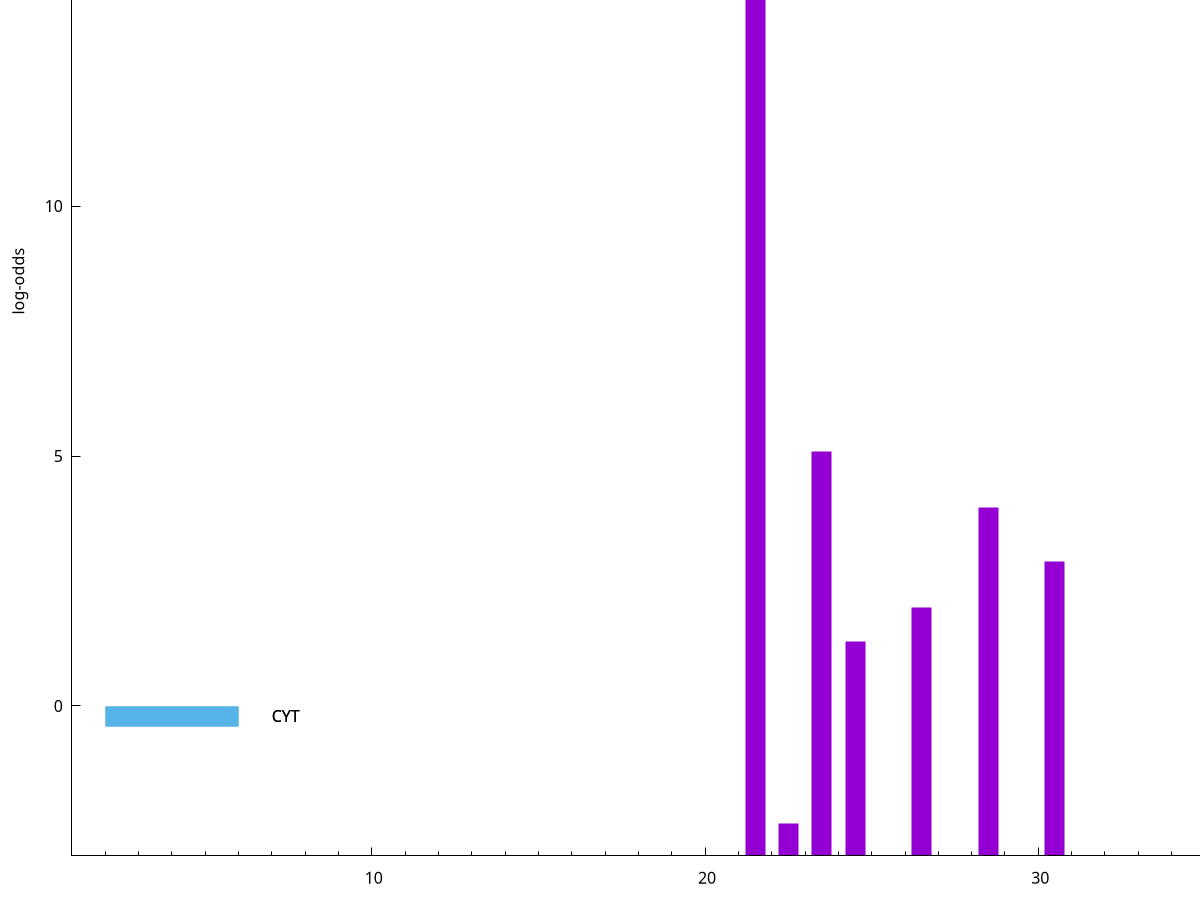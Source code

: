 set title "LipoP predictions for SRR5666568.gff"
set size 2., 1.4
set xrange [1:70] 
set mxtics 10
set yrange [-3:20]
set y2range [0:23]
set ylabel "log-odds"
set term postscript eps color solid "Helvetica" 30
set output "SRR5666568.gff256.eps"
set arrow from 2,15.3289 to 6,15.3289 nohead lt 1 lw 20
set label "SpI" at 7,15.3289
set arrow from 2,-0.200913 to 6,-0.200913 nohead lt 3 lw 20
set label "CYT" at 7,-0.200913
set arrow from 2,-0.200913 to 6,-0.200913 nohead lt 3 lw 20
set label "CYT" at 7,-0.200913
set arrow from 2,15.3289 to 6,15.3289 nohead lt 1 lw 20
set label "SpI" at 7,15.3289
# NOTE: The scores below are the log-odds scores with the threshold
# NOTE: subtracted (a hack to make gnuplot make the histogram all
# NOTE: look nice).
plot "-" axes x1y2 title "" with impulses lt 1 lw 20
21.500000 18.326700
23.500000 8.090240
28.500000 6.970640
30.500000 5.895620
26.500000 4.969080
24.500000 4.298410
22.500000 0.646060
e
exit
